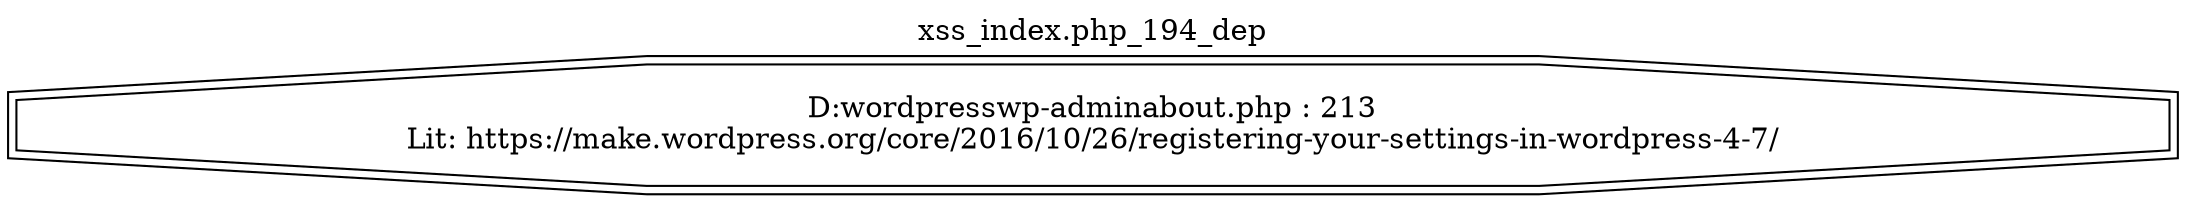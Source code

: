 digraph cfg {
  label="xss_index.php_194_dep";
  labelloc=t;
  n1 [shape=doubleoctagon, label="D:\wordpress\wp-admin\about.php : 213\nLit: https://make.wordpress.org/core/2016/10/26/registering-your-settings-in-wordpress-4-7/\n"];
}
